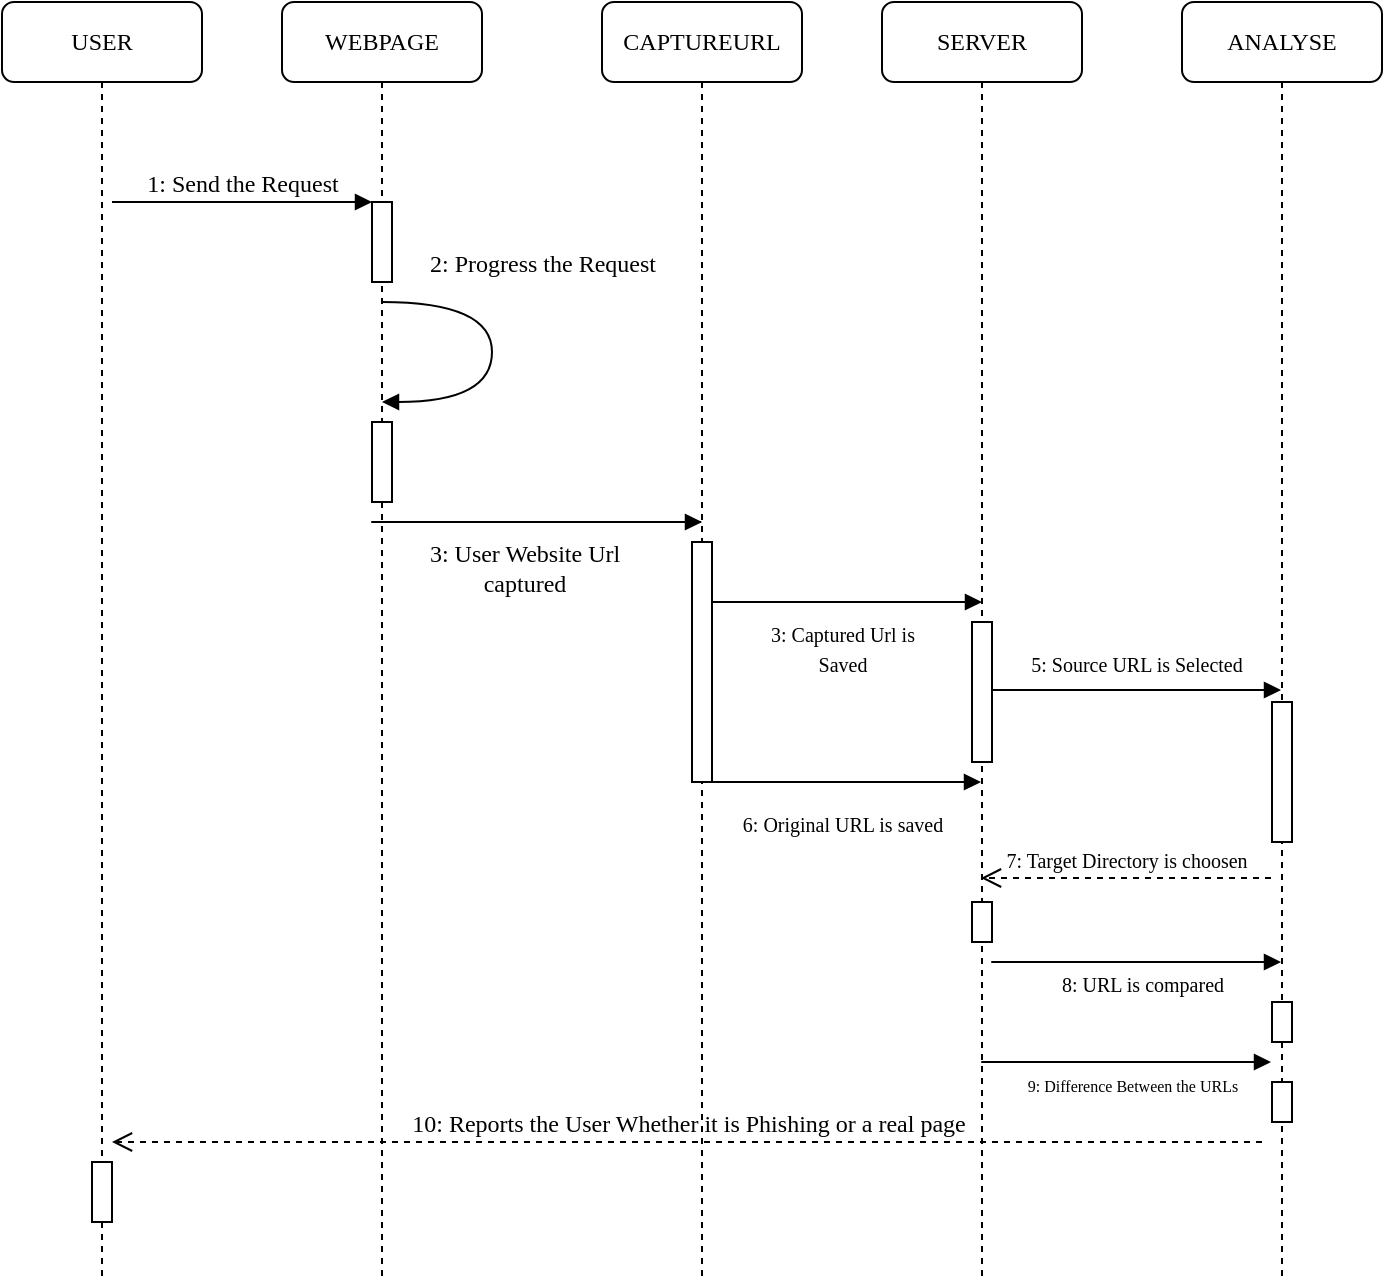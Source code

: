 <mxfile version="14.6.6" type="device"><diagram name="Page-1" id="13e1069c-82ec-6db2-03f1-153e76fe0fe0"><mxGraphModel dx="2066" dy="744" grid="1" gridSize="10" guides="1" tooltips="1" connect="1" arrows="1" fold="1" page="1" pageScale="1" pageWidth="1100" pageHeight="850" background="#ffffff" math="0" shadow="0"><root><mxCell id="0"/><mxCell id="1" parent="0"/><mxCell id="7baba1c4bc27f4b0-2" value="WEBPAGE" style="shape=umlLifeline;perimeter=lifelinePerimeter;whiteSpace=wrap;html=1;container=1;collapsible=0;recursiveResize=0;outlineConnect=0;rounded=1;shadow=0;comic=0;labelBackgroundColor=none;strokeWidth=1;fontFamily=Verdana;fontSize=12;align=center;" parent="1" vertex="1"><mxGeometry x="240" y="80" width="100" height="640" as="geometry"/></mxCell><mxCell id="7baba1c4bc27f4b0-10" value="" style="html=1;points=[];perimeter=orthogonalPerimeter;rounded=0;shadow=0;comic=0;labelBackgroundColor=none;strokeWidth=1;fontFamily=Verdana;fontSize=12;align=center;" parent="7baba1c4bc27f4b0-2" vertex="1"><mxGeometry x="45" y="100" width="10" height="40" as="geometry"/></mxCell><mxCell id="dmM_XXiMC5Kh2b0dI3Sj-2" value="" style="html=1;points=[];perimeter=orthogonalPerimeter;rounded=0;shadow=0;comic=0;labelBackgroundColor=none;strokeWidth=1;fontFamily=Verdana;fontSize=12;align=center;" vertex="1" parent="7baba1c4bc27f4b0-2"><mxGeometry x="45" y="210" width="10" height="40" as="geometry"/></mxCell><mxCell id="7baba1c4bc27f4b0-3" value="CAPTUREURL" style="shape=umlLifeline;perimeter=lifelinePerimeter;whiteSpace=wrap;html=1;container=1;collapsible=0;recursiveResize=0;outlineConnect=0;rounded=1;shadow=0;comic=0;labelBackgroundColor=none;strokeWidth=1;fontFamily=Verdana;fontSize=12;align=center;" parent="1" vertex="1"><mxGeometry x="400" y="80" width="100" height="640" as="geometry"/></mxCell><mxCell id="7baba1c4bc27f4b0-13" value="" style="html=1;points=[];perimeter=orthogonalPerimeter;rounded=0;shadow=0;comic=0;labelBackgroundColor=none;strokeWidth=1;fontFamily=Verdana;fontSize=12;align=center;" parent="7baba1c4bc27f4b0-3" vertex="1"><mxGeometry x="45" y="270" width="10" height="120" as="geometry"/></mxCell><mxCell id="7baba1c4bc27f4b0-4" value="SERVER" style="shape=umlLifeline;perimeter=lifelinePerimeter;whiteSpace=wrap;html=1;container=1;collapsible=0;recursiveResize=0;outlineConnect=0;rounded=1;shadow=0;comic=0;labelBackgroundColor=none;strokeWidth=1;fontFamily=Verdana;fontSize=12;align=center;" parent="1" vertex="1"><mxGeometry x="540" y="80" width="100" height="640" as="geometry"/></mxCell><mxCell id="dmM_XXiMC5Kh2b0dI3Sj-11" value="" style="html=1;points=[];perimeter=orthogonalPerimeter;rounded=0;shadow=0;comic=0;labelBackgroundColor=none;strokeWidth=1;fontFamily=Verdana;fontSize=12;align=center;" vertex="1" parent="7baba1c4bc27f4b0-4"><mxGeometry x="45" y="450" width="10" height="20" as="geometry"/></mxCell><mxCell id="7baba1c4bc27f4b0-5" value="ANALYSE" style="shape=umlLifeline;perimeter=lifelinePerimeter;whiteSpace=wrap;html=1;container=1;collapsible=0;recursiveResize=0;outlineConnect=0;rounded=1;shadow=0;comic=0;labelBackgroundColor=none;strokeWidth=1;fontFamily=Verdana;fontSize=12;align=center;" parent="1" vertex="1"><mxGeometry x="690" y="80" width="100" height="640" as="geometry"/></mxCell><mxCell id="dmM_XXiMC5Kh2b0dI3Sj-10" value="" style="html=1;points=[];perimeter=orthogonalPerimeter;rounded=0;shadow=0;comic=0;labelBackgroundColor=none;strokeWidth=1;fontFamily=Verdana;fontSize=12;align=center;" vertex="1" parent="7baba1c4bc27f4b0-5"><mxGeometry x="45" y="350" width="10" height="70" as="geometry"/></mxCell><mxCell id="dmM_XXiMC5Kh2b0dI3Sj-13" value="" style="html=1;points=[];perimeter=orthogonalPerimeter;rounded=0;shadow=0;comic=0;labelBackgroundColor=none;strokeWidth=1;fontFamily=Verdana;fontSize=12;align=center;" vertex="1" parent="7baba1c4bc27f4b0-5"><mxGeometry x="45" y="500" width="10" height="20" as="geometry"/></mxCell><mxCell id="dmM_XXiMC5Kh2b0dI3Sj-15" value="" style="html=1;points=[];perimeter=orthogonalPerimeter;rounded=0;shadow=0;comic=0;labelBackgroundColor=none;strokeWidth=1;fontFamily=Verdana;fontSize=12;align=center;" vertex="1" parent="7baba1c4bc27f4b0-5"><mxGeometry x="45" y="540" width="10" height="20" as="geometry"/></mxCell><mxCell id="7baba1c4bc27f4b0-8" value="USER" style="shape=umlLifeline;perimeter=lifelinePerimeter;whiteSpace=wrap;html=1;container=1;collapsible=0;recursiveResize=0;outlineConnect=0;rounded=1;shadow=0;comic=0;labelBackgroundColor=none;strokeWidth=1;fontFamily=Verdana;fontSize=12;align=center;" parent="1" vertex="1"><mxGeometry x="100" y="80" width="100" height="640" as="geometry"/></mxCell><mxCell id="dmM_XXiMC5Kh2b0dI3Sj-4" value="" style="html=1;points=[];perimeter=orthogonalPerimeter;rounded=0;shadow=0;comic=0;labelBackgroundColor=none;strokeWidth=1;fontFamily=Verdana;fontSize=12;align=center;" vertex="1" parent="7baba1c4bc27f4b0-8"><mxGeometry x="45" y="580" width="10" height="30" as="geometry"/></mxCell><mxCell id="7baba1c4bc27f4b0-17" value="3: User Website Url &lt;br&gt;captured" style="html=1;verticalAlign=bottom;endArrow=block;labelBackgroundColor=none;fontFamily=Verdana;fontSize=12;edgeStyle=elbowEdgeStyle;elbow=vertical;" parent="1" source="7baba1c4bc27f4b0-3" edge="1"><mxGeometry x="0.47" y="-40" relative="1" as="geometry"><mxPoint x="510" y="250" as="sourcePoint"/><Array as="points"><mxPoint x="280" y="340"/></Array><mxPoint x="450" y="340" as="targetPoint"/><mxPoint x="1" as="offset"/></mxGeometry></mxCell><mxCell id="7baba1c4bc27f4b0-30" value="10: Reports the User Whether it is Phishing or a real page" style="html=1;verticalAlign=bottom;endArrow=open;dashed=1;endSize=8;labelBackgroundColor=none;fontFamily=Verdana;fontSize=12;edgeStyle=elbowEdgeStyle;elbow=vertical;" parent="1" edge="1"><mxGeometry relative="1" as="geometry"><mxPoint x="155" y="650" as="targetPoint"/><Array as="points"><mxPoint x="570" y="650"/></Array><mxPoint x="730" y="650" as="sourcePoint"/></mxGeometry></mxCell><mxCell id="7baba1c4bc27f4b0-11" value="1: Send the Request" style="html=1;verticalAlign=bottom;endArrow=block;entryX=0;entryY=0;labelBackgroundColor=none;fontFamily=Verdana;fontSize=12;edgeStyle=elbowEdgeStyle;elbow=vertical;" parent="1" target="7baba1c4bc27f4b0-10" edge="1"><mxGeometry relative="1" as="geometry"><mxPoint x="155" y="180" as="sourcePoint"/></mxGeometry></mxCell><mxCell id="dmM_XXiMC5Kh2b0dI3Sj-3" value="2: Progress the Request" style="html=1;verticalAlign=bottom;endArrow=block;labelBackgroundColor=none;fontFamily=Verdana;fontSize=12;elbow=vertical;edgeStyle=orthogonalEdgeStyle;curved=1;exitX=1.038;exitY=0.345;exitPerimeter=0;" edge="1" parent="1" target="7baba1c4bc27f4b0-2"><mxGeometry x="-0.315" y="27" relative="1" as="geometry"><mxPoint x="290.0" y="230.0" as="sourcePoint"/><mxPoint x="294.62" y="267.92" as="targetPoint"/><Array as="points"><mxPoint x="345" y="230"/><mxPoint x="345" y="280"/></Array><mxPoint x="-2" y="-10" as="offset"/></mxGeometry></mxCell><mxCell id="dmM_XXiMC5Kh2b0dI3Sj-5" value="&lt;font style=&quot;font-size: 10px&quot;&gt;7: Target Directory is choosen&lt;/font&gt;" style="html=1;verticalAlign=bottom;endArrow=open;dashed=1;endSize=8;labelBackgroundColor=none;fontFamily=Verdana;fontSize=12;edgeStyle=elbowEdgeStyle;elbow=vertical;" edge="1" parent="1"><mxGeometry relative="1" as="geometry"><mxPoint x="589.5" y="518" as="targetPoint"/><Array as="points"><mxPoint x="670" y="518"/><mxPoint x="705" y="318"/></Array><mxPoint x="734.5" y="518" as="sourcePoint"/></mxGeometry></mxCell><mxCell id="dmM_XXiMC5Kh2b0dI3Sj-6" value="&lt;font style=&quot;font-size: 10px&quot;&gt;3: Captured Url is&lt;br&gt;Saved&lt;/font&gt;" style="html=1;verticalAlign=bottom;endArrow=block;labelBackgroundColor=none;fontFamily=Verdana;fontSize=12;edgeStyle=elbowEdgeStyle;elbow=vertical;" edge="1" parent="1"><mxGeometry x="0.391" y="-40" relative="1" as="geometry"><mxPoint x="540" y="380" as="sourcePoint"/><Array as="points"><mxPoint x="450" y="380"/></Array><mxPoint x="590" y="380" as="targetPoint"/><mxPoint as="offset"/></mxGeometry></mxCell><mxCell id="dmM_XXiMC5Kh2b0dI3Sj-7" value="" style="html=1;points=[];perimeter=orthogonalPerimeter;rounded=0;shadow=0;comic=0;labelBackgroundColor=none;strokeWidth=1;fontFamily=Verdana;fontSize=12;align=center;" vertex="1" parent="1"><mxGeometry x="585" y="390" width="10" height="70" as="geometry"/></mxCell><mxCell id="dmM_XXiMC5Kh2b0dI3Sj-8" value="&lt;font size=&quot;1&quot;&gt;6: Original URL is saved&lt;/font&gt;" style="html=1;verticalAlign=bottom;endArrow=block;labelBackgroundColor=none;fontFamily=Verdana;fontSize=12;edgeStyle=elbowEdgeStyle;elbow=vertical;" edge="1" parent="1" target="7baba1c4bc27f4b0-4"><mxGeometry x="0.394" y="-30" relative="1" as="geometry"><mxPoint x="540" y="470" as="sourcePoint"/><Array as="points"><mxPoint x="450" y="470"/></Array><mxPoint x="585" y="470" as="targetPoint"/><mxPoint as="offset"/></mxGeometry></mxCell><mxCell id="dmM_XXiMC5Kh2b0dI3Sj-9" value="&lt;font size=&quot;1&quot;&gt;5: Source URL is Selected&lt;/font&gt;" style="html=1;verticalAlign=bottom;endArrow=block;labelBackgroundColor=none;fontFamily=Verdana;fontSize=12;edgeStyle=elbowEdgeStyle;elbow=vertical;" edge="1" parent="1" target="7baba1c4bc27f4b0-5"><mxGeometry x="0.391" y="4" relative="1" as="geometry"><mxPoint x="680" y="424" as="sourcePoint"/><Array as="points"><mxPoint x="590" y="424"/></Array><mxPoint x="730" y="424" as="targetPoint"/><mxPoint as="offset"/></mxGeometry></mxCell><mxCell id="dmM_XXiMC5Kh2b0dI3Sj-12" value="&lt;font size=&quot;1&quot;&gt;8: URL is compared&lt;/font&gt;" style="html=1;verticalAlign=bottom;endArrow=block;labelBackgroundColor=none;fontFamily=Verdana;fontSize=12;edgeStyle=elbowEdgeStyle;elbow=vertical;" edge="1" parent="1" target="7baba1c4bc27f4b0-5"><mxGeometry x="0.42" y="-20" relative="1" as="geometry"><mxPoint x="680" y="560" as="sourcePoint"/><Array as="points"><mxPoint x="590" y="560"/></Array><mxPoint x="730" y="560" as="targetPoint"/><mxPoint as="offset"/></mxGeometry></mxCell><mxCell id="dmM_XXiMC5Kh2b0dI3Sj-14" value="&lt;font style=&quot;font-size: 8px&quot;&gt;9: Difference Between the URLs&lt;/font&gt;" style="html=1;verticalAlign=bottom;endArrow=block;labelBackgroundColor=none;fontFamily=Verdana;fontSize=12;edgeStyle=elbowEdgeStyle;elbow=vertical;" edge="1" parent="1"><mxGeometry x="0.42" y="-20" relative="1" as="geometry"><mxPoint x="675" y="610" as="sourcePoint"/><Array as="points"><mxPoint x="585" y="610"/></Array><mxPoint x="734.5" y="610" as="targetPoint"/><mxPoint as="offset"/></mxGeometry></mxCell></root></mxGraphModel></diagram></mxfile>